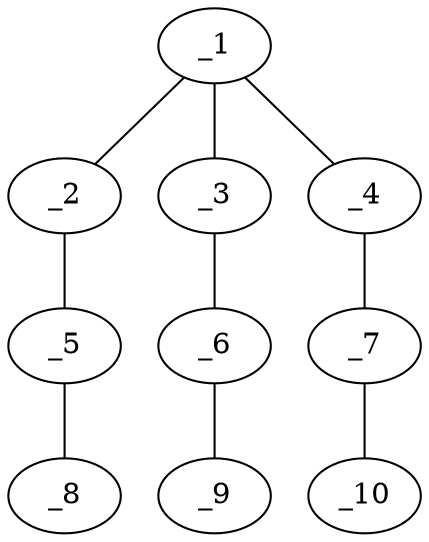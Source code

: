 graph molid100649 {
	_1	 [charge=0,
		chem=4,
		symbol="N  ",
		x="4.5981",
		y=1];
	_2	 [charge=0,
		chem=1,
		symbol="C  ",
		x="5.4641",
		y="1.5"];
	_1 -- _2	 [valence=1];
	_3	 [charge=0,
		chem=1,
		symbol="C  ",
		x="3.7321",
		y="1.5"];
	_1 -- _3	 [valence=1];
	_4	 [charge=0,
		chem=1,
		symbol="C  ",
		x="4.5981",
		y=0];
	_1 -- _4	 [valence=1];
	_5	 [charge=0,
		chem=1,
		symbol="C  ",
		x="6.3301",
		y=1];
	_2 -- _5	 [valence=1];
	_6	 [charge=0,
		chem=1,
		symbol="C  ",
		x="2.866",
		y=1];
	_3 -- _6	 [valence=1];
	_7	 [charge=0,
		chem=1,
		symbol="C  ",
		x="3.7321",
		y="-0.5"];
	_4 -- _7	 [valence=1];
	_8	 [charge=0,
		chem=4,
		symbol="N  ",
		x="7.1962",
		y="1.5"];
	_5 -- _8	 [valence=1];
	_9	 [charge=0,
		chem=4,
		symbol="N  ",
		x=2,
		y="1.5"];
	_6 -- _9	 [valence=1];
	_10	 [charge=0,
		chem=4,
		symbol="N  ",
		x="3.7321",
		y="-1.5"];
	_7 -- _10	 [valence=1];
}
